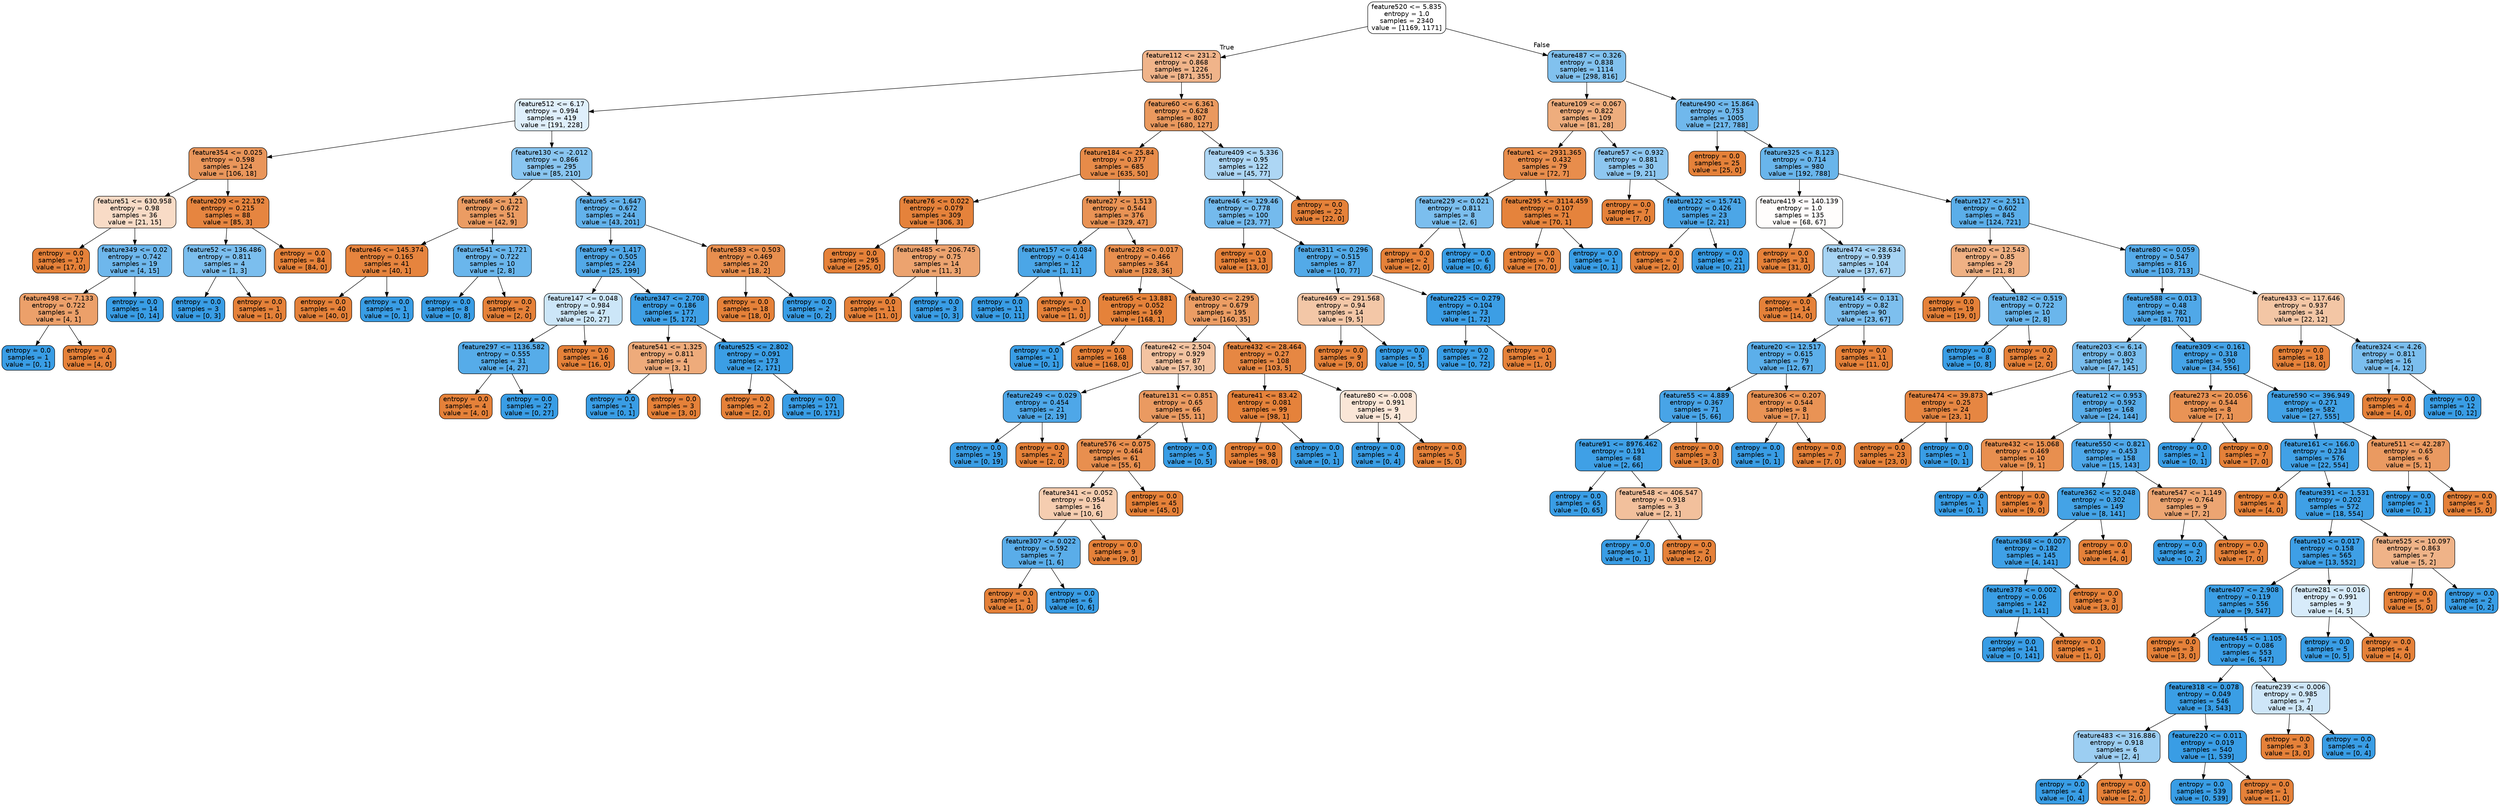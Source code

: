 digraph Tree {
node [shape=box, style="filled, rounded", color="black", fontname=helvetica] ;
edge [fontname=helvetica] ;
0 [label="feature520 <= 5.835\nentropy = 1.0\nsamples = 2340\nvalue = [1169, 1171]", fillcolor="#ffffff"] ;
1 [label="feature112 <= 231.2\nentropy = 0.868\nsamples = 1226\nvalue = [871, 355]", fillcolor="#f0b48a"] ;
0 -> 1 [labeldistance=2.5, labelangle=45, headlabel="True"] ;
2 [label="feature512 <= 6.17\nentropy = 0.994\nsamples = 419\nvalue = [191, 228]", fillcolor="#dfeffb"] ;
1 -> 2 ;
3 [label="feature354 <= 0.025\nentropy = 0.598\nsamples = 124\nvalue = [106, 18]", fillcolor="#e9965b"] ;
2 -> 3 ;
4 [label="feature51 <= 630.958\nentropy = 0.98\nsamples = 36\nvalue = [21, 15]", fillcolor="#f8dbc6"] ;
3 -> 4 ;
5 [label="entropy = 0.0\nsamples = 17\nvalue = [17, 0]", fillcolor="#e58139"] ;
4 -> 5 ;
6 [label="feature349 <= 0.02\nentropy = 0.742\nsamples = 19\nvalue = [4, 15]", fillcolor="#6eb7ec"] ;
4 -> 6 ;
7 [label="feature498 <= 7.133\nentropy = 0.722\nsamples = 5\nvalue = [4, 1]", fillcolor="#eca06a"] ;
6 -> 7 ;
8 [label="entropy = 0.0\nsamples = 1\nvalue = [0, 1]", fillcolor="#399de5"] ;
7 -> 8 ;
9 [label="entropy = 0.0\nsamples = 4\nvalue = [4, 0]", fillcolor="#e58139"] ;
7 -> 9 ;
10 [label="entropy = 0.0\nsamples = 14\nvalue = [0, 14]", fillcolor="#399de5"] ;
6 -> 10 ;
11 [label="feature209 <= 22.192\nentropy = 0.215\nsamples = 88\nvalue = [85, 3]", fillcolor="#e68540"] ;
3 -> 11 ;
12 [label="feature52 <= 136.486\nentropy = 0.811\nsamples = 4\nvalue = [1, 3]", fillcolor="#7bbeee"] ;
11 -> 12 ;
13 [label="entropy = 0.0\nsamples = 3\nvalue = [0, 3]", fillcolor="#399de5"] ;
12 -> 13 ;
14 [label="entropy = 0.0\nsamples = 1\nvalue = [1, 0]", fillcolor="#e58139"] ;
12 -> 14 ;
15 [label="entropy = 0.0\nsamples = 84\nvalue = [84, 0]", fillcolor="#e58139"] ;
11 -> 15 ;
16 [label="feature130 <= -2.012\nentropy = 0.866\nsamples = 295\nvalue = [85, 210]", fillcolor="#89c5f0"] ;
2 -> 16 ;
17 [label="feature68 <= 1.21\nentropy = 0.672\nsamples = 51\nvalue = [42, 9]", fillcolor="#eb9c63"] ;
16 -> 17 ;
18 [label="feature46 <= 145.374\nentropy = 0.165\nsamples = 41\nvalue = [40, 1]", fillcolor="#e6843e"] ;
17 -> 18 ;
19 [label="entropy = 0.0\nsamples = 40\nvalue = [40, 0]", fillcolor="#e58139"] ;
18 -> 19 ;
20 [label="entropy = 0.0\nsamples = 1\nvalue = [0, 1]", fillcolor="#399de5"] ;
18 -> 20 ;
21 [label="feature541 <= 1.721\nentropy = 0.722\nsamples = 10\nvalue = [2, 8]", fillcolor="#6ab6ec"] ;
17 -> 21 ;
22 [label="entropy = 0.0\nsamples = 8\nvalue = [0, 8]", fillcolor="#399de5"] ;
21 -> 22 ;
23 [label="entropy = 0.0\nsamples = 2\nvalue = [2, 0]", fillcolor="#e58139"] ;
21 -> 23 ;
24 [label="feature5 <= 1.647\nentropy = 0.672\nsamples = 244\nvalue = [43, 201]", fillcolor="#63b2eb"] ;
16 -> 24 ;
25 [label="feature9 <= 1.417\nentropy = 0.505\nsamples = 224\nvalue = [25, 199]", fillcolor="#52a9e8"] ;
24 -> 25 ;
26 [label="feature147 <= 0.048\nentropy = 0.984\nsamples = 47\nvalue = [20, 27]", fillcolor="#cce6f8"] ;
25 -> 26 ;
27 [label="feature297 <= 1136.582\nentropy = 0.555\nsamples = 31\nvalue = [4, 27]", fillcolor="#56ace9"] ;
26 -> 27 ;
28 [label="entropy = 0.0\nsamples = 4\nvalue = [4, 0]", fillcolor="#e58139"] ;
27 -> 28 ;
29 [label="entropy = 0.0\nsamples = 27\nvalue = [0, 27]", fillcolor="#399de5"] ;
27 -> 29 ;
30 [label="entropy = 0.0\nsamples = 16\nvalue = [16, 0]", fillcolor="#e58139"] ;
26 -> 30 ;
31 [label="feature347 <= 2.708\nentropy = 0.186\nsamples = 177\nvalue = [5, 172]", fillcolor="#3fa0e6"] ;
25 -> 31 ;
32 [label="feature541 <= 1.325\nentropy = 0.811\nsamples = 4\nvalue = [3, 1]", fillcolor="#eeab7b"] ;
31 -> 32 ;
33 [label="entropy = 0.0\nsamples = 1\nvalue = [0, 1]", fillcolor="#399de5"] ;
32 -> 33 ;
34 [label="entropy = 0.0\nsamples = 3\nvalue = [3, 0]", fillcolor="#e58139"] ;
32 -> 34 ;
35 [label="feature525 <= 2.802\nentropy = 0.091\nsamples = 173\nvalue = [2, 171]", fillcolor="#3b9ee5"] ;
31 -> 35 ;
36 [label="entropy = 0.0\nsamples = 2\nvalue = [2, 0]", fillcolor="#e58139"] ;
35 -> 36 ;
37 [label="entropy = 0.0\nsamples = 171\nvalue = [0, 171]", fillcolor="#399de5"] ;
35 -> 37 ;
38 [label="feature583 <= 0.503\nentropy = 0.469\nsamples = 20\nvalue = [18, 2]", fillcolor="#e88f4f"] ;
24 -> 38 ;
39 [label="entropy = 0.0\nsamples = 18\nvalue = [18, 0]", fillcolor="#e58139"] ;
38 -> 39 ;
40 [label="entropy = 0.0\nsamples = 2\nvalue = [0, 2]", fillcolor="#399de5"] ;
38 -> 40 ;
41 [label="feature60 <= 6.361\nentropy = 0.628\nsamples = 807\nvalue = [680, 127]", fillcolor="#ea995e"] ;
1 -> 41 ;
42 [label="feature184 <= 25.84\nentropy = 0.377\nsamples = 685\nvalue = [635, 50]", fillcolor="#e78b49"] ;
41 -> 42 ;
43 [label="feature76 <= 0.022\nentropy = 0.079\nsamples = 309\nvalue = [306, 3]", fillcolor="#e5823b"] ;
42 -> 43 ;
44 [label="entropy = 0.0\nsamples = 295\nvalue = [295, 0]", fillcolor="#e58139"] ;
43 -> 44 ;
45 [label="feature485 <= 206.745\nentropy = 0.75\nsamples = 14\nvalue = [11, 3]", fillcolor="#eca36f"] ;
43 -> 45 ;
46 [label="entropy = 0.0\nsamples = 11\nvalue = [11, 0]", fillcolor="#e58139"] ;
45 -> 46 ;
47 [label="entropy = 0.0\nsamples = 3\nvalue = [0, 3]", fillcolor="#399de5"] ;
45 -> 47 ;
48 [label="feature27 <= 1.513\nentropy = 0.544\nsamples = 376\nvalue = [329, 47]", fillcolor="#e99355"] ;
42 -> 48 ;
49 [label="feature157 <= 0.084\nentropy = 0.414\nsamples = 12\nvalue = [1, 11]", fillcolor="#4ba6e7"] ;
48 -> 49 ;
50 [label="entropy = 0.0\nsamples = 11\nvalue = [0, 11]", fillcolor="#399de5"] ;
49 -> 50 ;
51 [label="entropy = 0.0\nsamples = 1\nvalue = [1, 0]", fillcolor="#e58139"] ;
49 -> 51 ;
52 [label="feature228 <= 0.017\nentropy = 0.466\nsamples = 364\nvalue = [328, 36]", fillcolor="#e88f4f"] ;
48 -> 52 ;
53 [label="feature65 <= 13.881\nentropy = 0.052\nsamples = 169\nvalue = [168, 1]", fillcolor="#e5823a"] ;
52 -> 53 ;
54 [label="entropy = 0.0\nsamples = 1\nvalue = [0, 1]", fillcolor="#399de5"] ;
53 -> 54 ;
55 [label="entropy = 0.0\nsamples = 168\nvalue = [168, 0]", fillcolor="#e58139"] ;
53 -> 55 ;
56 [label="feature30 <= 2.295\nentropy = 0.679\nsamples = 195\nvalue = [160, 35]", fillcolor="#eb9d64"] ;
52 -> 56 ;
57 [label="feature42 <= 2.504\nentropy = 0.929\nsamples = 87\nvalue = [57, 30]", fillcolor="#f3c3a1"] ;
56 -> 57 ;
58 [label="feature249 <= 0.029\nentropy = 0.454\nsamples = 21\nvalue = [2, 19]", fillcolor="#4ea7e8"] ;
57 -> 58 ;
59 [label="entropy = 0.0\nsamples = 19\nvalue = [0, 19]", fillcolor="#399de5"] ;
58 -> 59 ;
60 [label="entropy = 0.0\nsamples = 2\nvalue = [2, 0]", fillcolor="#e58139"] ;
58 -> 60 ;
61 [label="feature131 <= 0.851\nentropy = 0.65\nsamples = 66\nvalue = [55, 11]", fillcolor="#ea9a61"] ;
57 -> 61 ;
62 [label="feature576 <= 0.075\nentropy = 0.464\nsamples = 61\nvalue = [55, 6]", fillcolor="#e88f4f"] ;
61 -> 62 ;
63 [label="feature341 <= 0.052\nentropy = 0.954\nsamples = 16\nvalue = [10, 6]", fillcolor="#f5cdb0"] ;
62 -> 63 ;
64 [label="feature307 <= 0.022\nentropy = 0.592\nsamples = 7\nvalue = [1, 6]", fillcolor="#5aade9"] ;
63 -> 64 ;
65 [label="entropy = 0.0\nsamples = 1\nvalue = [1, 0]", fillcolor="#e58139"] ;
64 -> 65 ;
66 [label="entropy = 0.0\nsamples = 6\nvalue = [0, 6]", fillcolor="#399de5"] ;
64 -> 66 ;
67 [label="entropy = 0.0\nsamples = 9\nvalue = [9, 0]", fillcolor="#e58139"] ;
63 -> 67 ;
68 [label="entropy = 0.0\nsamples = 45\nvalue = [45, 0]", fillcolor="#e58139"] ;
62 -> 68 ;
69 [label="entropy = 0.0\nsamples = 5\nvalue = [0, 5]", fillcolor="#399de5"] ;
61 -> 69 ;
70 [label="feature432 <= 28.464\nentropy = 0.27\nsamples = 108\nvalue = [103, 5]", fillcolor="#e68743"] ;
56 -> 70 ;
71 [label="feature41 <= 83.42\nentropy = 0.081\nsamples = 99\nvalue = [98, 1]", fillcolor="#e5823b"] ;
70 -> 71 ;
72 [label="entropy = 0.0\nsamples = 98\nvalue = [98, 0]", fillcolor="#e58139"] ;
71 -> 72 ;
73 [label="entropy = 0.0\nsamples = 1\nvalue = [0, 1]", fillcolor="#399de5"] ;
71 -> 73 ;
74 [label="feature80 <= -0.008\nentropy = 0.991\nsamples = 9\nvalue = [5, 4]", fillcolor="#fae6d7"] ;
70 -> 74 ;
75 [label="entropy = 0.0\nsamples = 4\nvalue = [0, 4]", fillcolor="#399de5"] ;
74 -> 75 ;
76 [label="entropy = 0.0\nsamples = 5\nvalue = [5, 0]", fillcolor="#e58139"] ;
74 -> 76 ;
77 [label="feature409 <= 5.336\nentropy = 0.95\nsamples = 122\nvalue = [45, 77]", fillcolor="#add6f4"] ;
41 -> 77 ;
78 [label="feature46 <= 129.46\nentropy = 0.778\nsamples = 100\nvalue = [23, 77]", fillcolor="#74baed"] ;
77 -> 78 ;
79 [label="entropy = 0.0\nsamples = 13\nvalue = [13, 0]", fillcolor="#e58139"] ;
78 -> 79 ;
80 [label="feature311 <= 0.296\nentropy = 0.515\nsamples = 87\nvalue = [10, 77]", fillcolor="#53aae8"] ;
78 -> 80 ;
81 [label="feature469 <= 291.568\nentropy = 0.94\nsamples = 14\nvalue = [9, 5]", fillcolor="#f3c7a7"] ;
80 -> 81 ;
82 [label="entropy = 0.0\nsamples = 9\nvalue = [9, 0]", fillcolor="#e58139"] ;
81 -> 82 ;
83 [label="entropy = 0.0\nsamples = 5\nvalue = [0, 5]", fillcolor="#399de5"] ;
81 -> 83 ;
84 [label="feature225 <= 0.279\nentropy = 0.104\nsamples = 73\nvalue = [1, 72]", fillcolor="#3c9ee5"] ;
80 -> 84 ;
85 [label="entropy = 0.0\nsamples = 72\nvalue = [0, 72]", fillcolor="#399de5"] ;
84 -> 85 ;
86 [label="entropy = 0.0\nsamples = 1\nvalue = [1, 0]", fillcolor="#e58139"] ;
84 -> 86 ;
87 [label="entropy = 0.0\nsamples = 22\nvalue = [22, 0]", fillcolor="#e58139"] ;
77 -> 87 ;
88 [label="feature487 <= 0.326\nentropy = 0.838\nsamples = 1114\nvalue = [298, 816]", fillcolor="#81c1ee"] ;
0 -> 88 [labeldistance=2.5, labelangle=-45, headlabel="False"] ;
89 [label="feature109 <= 0.067\nentropy = 0.822\nsamples = 109\nvalue = [81, 28]", fillcolor="#eead7d"] ;
88 -> 89 ;
90 [label="feature1 <= 2931.365\nentropy = 0.432\nsamples = 79\nvalue = [72, 7]", fillcolor="#e88d4c"] ;
89 -> 90 ;
91 [label="feature229 <= 0.021\nentropy = 0.811\nsamples = 8\nvalue = [2, 6]", fillcolor="#7bbeee"] ;
90 -> 91 ;
92 [label="entropy = 0.0\nsamples = 2\nvalue = [2, 0]", fillcolor="#e58139"] ;
91 -> 92 ;
93 [label="entropy = 0.0\nsamples = 6\nvalue = [0, 6]", fillcolor="#399de5"] ;
91 -> 93 ;
94 [label="feature295 <= 3114.459\nentropy = 0.107\nsamples = 71\nvalue = [70, 1]", fillcolor="#e5833c"] ;
90 -> 94 ;
95 [label="entropy = 0.0\nsamples = 70\nvalue = [70, 0]", fillcolor="#e58139"] ;
94 -> 95 ;
96 [label="entropy = 0.0\nsamples = 1\nvalue = [0, 1]", fillcolor="#399de5"] ;
94 -> 96 ;
97 [label="feature57 <= 0.932\nentropy = 0.881\nsamples = 30\nvalue = [9, 21]", fillcolor="#8ec7f0"] ;
89 -> 97 ;
98 [label="entropy = 0.0\nsamples = 7\nvalue = [7, 0]", fillcolor="#e58139"] ;
97 -> 98 ;
99 [label="feature122 <= 15.741\nentropy = 0.426\nsamples = 23\nvalue = [2, 21]", fillcolor="#4ca6e7"] ;
97 -> 99 ;
100 [label="entropy = 0.0\nsamples = 2\nvalue = [2, 0]", fillcolor="#e58139"] ;
99 -> 100 ;
101 [label="entropy = 0.0\nsamples = 21\nvalue = [0, 21]", fillcolor="#399de5"] ;
99 -> 101 ;
102 [label="feature490 <= 15.864\nentropy = 0.753\nsamples = 1005\nvalue = [217, 788]", fillcolor="#70b8ec"] ;
88 -> 102 ;
103 [label="entropy = 0.0\nsamples = 25\nvalue = [25, 0]", fillcolor="#e58139"] ;
102 -> 103 ;
104 [label="feature325 <= 8.123\nentropy = 0.714\nsamples = 980\nvalue = [192, 788]", fillcolor="#69b5eb"] ;
102 -> 104 ;
105 [label="feature419 <= 140.139\nentropy = 1.0\nsamples = 135\nvalue = [68, 67]", fillcolor="#fffdfc"] ;
104 -> 105 ;
106 [label="entropy = 0.0\nsamples = 31\nvalue = [31, 0]", fillcolor="#e58139"] ;
105 -> 106 ;
107 [label="feature474 <= 28.634\nentropy = 0.939\nsamples = 104\nvalue = [37, 67]", fillcolor="#a6d3f3"] ;
105 -> 107 ;
108 [label="entropy = 0.0\nsamples = 14\nvalue = [14, 0]", fillcolor="#e58139"] ;
107 -> 108 ;
109 [label="feature145 <= 0.131\nentropy = 0.82\nsamples = 90\nvalue = [23, 67]", fillcolor="#7dbfee"] ;
107 -> 109 ;
110 [label="feature20 <= 12.517\nentropy = 0.615\nsamples = 79\nvalue = [12, 67]", fillcolor="#5cafea"] ;
109 -> 110 ;
111 [label="feature55 <= 4.889\nentropy = 0.367\nsamples = 71\nvalue = [5, 66]", fillcolor="#48a4e7"] ;
110 -> 111 ;
112 [label="feature91 <= 8976.462\nentropy = 0.191\nsamples = 68\nvalue = [2, 66]", fillcolor="#3fa0e6"] ;
111 -> 112 ;
113 [label="entropy = 0.0\nsamples = 65\nvalue = [0, 65]", fillcolor="#399de5"] ;
112 -> 113 ;
114 [label="feature548 <= 406.547\nentropy = 0.918\nsamples = 3\nvalue = [2, 1]", fillcolor="#f2c09c"] ;
112 -> 114 ;
115 [label="entropy = 0.0\nsamples = 1\nvalue = [0, 1]", fillcolor="#399de5"] ;
114 -> 115 ;
116 [label="entropy = 0.0\nsamples = 2\nvalue = [2, 0]", fillcolor="#e58139"] ;
114 -> 116 ;
117 [label="entropy = 0.0\nsamples = 3\nvalue = [3, 0]", fillcolor="#e58139"] ;
111 -> 117 ;
118 [label="feature306 <= 0.207\nentropy = 0.544\nsamples = 8\nvalue = [7, 1]", fillcolor="#e99355"] ;
110 -> 118 ;
119 [label="entropy = 0.0\nsamples = 1\nvalue = [0, 1]", fillcolor="#399de5"] ;
118 -> 119 ;
120 [label="entropy = 0.0\nsamples = 7\nvalue = [7, 0]", fillcolor="#e58139"] ;
118 -> 120 ;
121 [label="entropy = 0.0\nsamples = 11\nvalue = [11, 0]", fillcolor="#e58139"] ;
109 -> 121 ;
122 [label="feature127 <= 2.511\nentropy = 0.602\nsamples = 845\nvalue = [124, 721]", fillcolor="#5baee9"] ;
104 -> 122 ;
123 [label="feature20 <= 12.543\nentropy = 0.85\nsamples = 29\nvalue = [21, 8]", fillcolor="#efb184"] ;
122 -> 123 ;
124 [label="entropy = 0.0\nsamples = 19\nvalue = [19, 0]", fillcolor="#e58139"] ;
123 -> 124 ;
125 [label="feature182 <= 0.519\nentropy = 0.722\nsamples = 10\nvalue = [2, 8]", fillcolor="#6ab6ec"] ;
123 -> 125 ;
126 [label="entropy = 0.0\nsamples = 8\nvalue = [0, 8]", fillcolor="#399de5"] ;
125 -> 126 ;
127 [label="entropy = 0.0\nsamples = 2\nvalue = [2, 0]", fillcolor="#e58139"] ;
125 -> 127 ;
128 [label="feature80 <= 0.059\nentropy = 0.547\nsamples = 816\nvalue = [103, 713]", fillcolor="#56abe9"] ;
122 -> 128 ;
129 [label="feature588 <= 0.013\nentropy = 0.48\nsamples = 782\nvalue = [81, 701]", fillcolor="#50a8e8"] ;
128 -> 129 ;
130 [label="feature203 <= 6.14\nentropy = 0.803\nsamples = 192\nvalue = [47, 145]", fillcolor="#79bded"] ;
129 -> 130 ;
131 [label="feature474 <= 39.873\nentropy = 0.25\nsamples = 24\nvalue = [23, 1]", fillcolor="#e68642"] ;
130 -> 131 ;
132 [label="entropy = 0.0\nsamples = 23\nvalue = [23, 0]", fillcolor="#e58139"] ;
131 -> 132 ;
133 [label="entropy = 0.0\nsamples = 1\nvalue = [0, 1]", fillcolor="#399de5"] ;
131 -> 133 ;
134 [label="feature12 <= 0.953\nentropy = 0.592\nsamples = 168\nvalue = [24, 144]", fillcolor="#5aade9"] ;
130 -> 134 ;
135 [label="feature432 <= 15.068\nentropy = 0.469\nsamples = 10\nvalue = [9, 1]", fillcolor="#e88f4f"] ;
134 -> 135 ;
136 [label="entropy = 0.0\nsamples = 1\nvalue = [0, 1]", fillcolor="#399de5"] ;
135 -> 136 ;
137 [label="entropy = 0.0\nsamples = 9\nvalue = [9, 0]", fillcolor="#e58139"] ;
135 -> 137 ;
138 [label="feature550 <= 0.821\nentropy = 0.453\nsamples = 158\nvalue = [15, 143]", fillcolor="#4ea7e8"] ;
134 -> 138 ;
139 [label="feature362 <= 52.048\nentropy = 0.302\nsamples = 149\nvalue = [8, 141]", fillcolor="#44a3e6"] ;
138 -> 139 ;
140 [label="feature368 <= 0.007\nentropy = 0.182\nsamples = 145\nvalue = [4, 141]", fillcolor="#3fa0e6"] ;
139 -> 140 ;
141 [label="feature378 <= 0.002\nentropy = 0.06\nsamples = 142\nvalue = [1, 141]", fillcolor="#3a9ee5"] ;
140 -> 141 ;
142 [label="entropy = 0.0\nsamples = 141\nvalue = [0, 141]", fillcolor="#399de5"] ;
141 -> 142 ;
143 [label="entropy = 0.0\nsamples = 1\nvalue = [1, 0]", fillcolor="#e58139"] ;
141 -> 143 ;
144 [label="entropy = 0.0\nsamples = 3\nvalue = [3, 0]", fillcolor="#e58139"] ;
140 -> 144 ;
145 [label="entropy = 0.0\nsamples = 4\nvalue = [4, 0]", fillcolor="#e58139"] ;
139 -> 145 ;
146 [label="feature547 <= 1.149\nentropy = 0.764\nsamples = 9\nvalue = [7, 2]", fillcolor="#eca572"] ;
138 -> 146 ;
147 [label="entropy = 0.0\nsamples = 2\nvalue = [0, 2]", fillcolor="#399de5"] ;
146 -> 147 ;
148 [label="entropy = 0.0\nsamples = 7\nvalue = [7, 0]", fillcolor="#e58139"] ;
146 -> 148 ;
149 [label="feature309 <= 0.161\nentropy = 0.318\nsamples = 590\nvalue = [34, 556]", fillcolor="#45a3e7"] ;
129 -> 149 ;
150 [label="feature273 <= 20.056\nentropy = 0.544\nsamples = 8\nvalue = [7, 1]", fillcolor="#e99355"] ;
149 -> 150 ;
151 [label="entropy = 0.0\nsamples = 1\nvalue = [0, 1]", fillcolor="#399de5"] ;
150 -> 151 ;
152 [label="entropy = 0.0\nsamples = 7\nvalue = [7, 0]", fillcolor="#e58139"] ;
150 -> 152 ;
153 [label="feature590 <= 396.949\nentropy = 0.271\nsamples = 582\nvalue = [27, 555]", fillcolor="#43a2e6"] ;
149 -> 153 ;
154 [label="feature161 <= 166.0\nentropy = 0.234\nsamples = 576\nvalue = [22, 554]", fillcolor="#41a1e6"] ;
153 -> 154 ;
155 [label="entropy = 0.0\nsamples = 4\nvalue = [4, 0]", fillcolor="#e58139"] ;
154 -> 155 ;
156 [label="feature391 <= 1.531\nentropy = 0.202\nsamples = 572\nvalue = [18, 554]", fillcolor="#3fa0e6"] ;
154 -> 156 ;
157 [label="feature10 <= 0.017\nentropy = 0.158\nsamples = 565\nvalue = [13, 552]", fillcolor="#3e9fe6"] ;
156 -> 157 ;
158 [label="feature407 <= 2.908\nentropy = 0.119\nsamples = 556\nvalue = [9, 547]", fillcolor="#3c9fe5"] ;
157 -> 158 ;
159 [label="entropy = 0.0\nsamples = 3\nvalue = [3, 0]", fillcolor="#e58139"] ;
158 -> 159 ;
160 [label="feature445 <= 1.105\nentropy = 0.086\nsamples = 553\nvalue = [6, 547]", fillcolor="#3b9ee5"] ;
158 -> 160 ;
161 [label="feature318 <= 0.078\nentropy = 0.049\nsamples = 546\nvalue = [3, 543]", fillcolor="#3a9ee5"] ;
160 -> 161 ;
162 [label="feature483 <= 316.886\nentropy = 0.918\nsamples = 6\nvalue = [2, 4]", fillcolor="#9ccef2"] ;
161 -> 162 ;
163 [label="entropy = 0.0\nsamples = 4\nvalue = [0, 4]", fillcolor="#399de5"] ;
162 -> 163 ;
164 [label="entropy = 0.0\nsamples = 2\nvalue = [2, 0]", fillcolor="#e58139"] ;
162 -> 164 ;
165 [label="feature220 <= 0.011\nentropy = 0.019\nsamples = 540\nvalue = [1, 539]", fillcolor="#399de5"] ;
161 -> 165 ;
166 [label="entropy = 0.0\nsamples = 539\nvalue = [0, 539]", fillcolor="#399de5"] ;
165 -> 166 ;
167 [label="entropy = 0.0\nsamples = 1\nvalue = [1, 0]", fillcolor="#e58139"] ;
165 -> 167 ;
168 [label="feature239 <= 0.006\nentropy = 0.985\nsamples = 7\nvalue = [3, 4]", fillcolor="#cee6f8"] ;
160 -> 168 ;
169 [label="entropy = 0.0\nsamples = 3\nvalue = [3, 0]", fillcolor="#e58139"] ;
168 -> 169 ;
170 [label="entropy = 0.0\nsamples = 4\nvalue = [0, 4]", fillcolor="#399de5"] ;
168 -> 170 ;
171 [label="feature281 <= 0.016\nentropy = 0.991\nsamples = 9\nvalue = [4, 5]", fillcolor="#d7ebfa"] ;
157 -> 171 ;
172 [label="entropy = 0.0\nsamples = 5\nvalue = [0, 5]", fillcolor="#399de5"] ;
171 -> 172 ;
173 [label="entropy = 0.0\nsamples = 4\nvalue = [4, 0]", fillcolor="#e58139"] ;
171 -> 173 ;
174 [label="feature525 <= 10.097\nentropy = 0.863\nsamples = 7\nvalue = [5, 2]", fillcolor="#efb388"] ;
156 -> 174 ;
175 [label="entropy = 0.0\nsamples = 5\nvalue = [5, 0]", fillcolor="#e58139"] ;
174 -> 175 ;
176 [label="entropy = 0.0\nsamples = 2\nvalue = [0, 2]", fillcolor="#399de5"] ;
174 -> 176 ;
177 [label="feature511 <= 42.287\nentropy = 0.65\nsamples = 6\nvalue = [5, 1]", fillcolor="#ea9a61"] ;
153 -> 177 ;
178 [label="entropy = 0.0\nsamples = 1\nvalue = [0, 1]", fillcolor="#399de5"] ;
177 -> 178 ;
179 [label="entropy = 0.0\nsamples = 5\nvalue = [5, 0]", fillcolor="#e58139"] ;
177 -> 179 ;
180 [label="feature433 <= 117.646\nentropy = 0.937\nsamples = 34\nvalue = [22, 12]", fillcolor="#f3c6a5"] ;
128 -> 180 ;
181 [label="entropy = 0.0\nsamples = 18\nvalue = [18, 0]", fillcolor="#e58139"] ;
180 -> 181 ;
182 [label="feature324 <= 4.26\nentropy = 0.811\nsamples = 16\nvalue = [4, 12]", fillcolor="#7bbeee"] ;
180 -> 182 ;
183 [label="entropy = 0.0\nsamples = 4\nvalue = [4, 0]", fillcolor="#e58139"] ;
182 -> 183 ;
184 [label="entropy = 0.0\nsamples = 12\nvalue = [0, 12]", fillcolor="#399de5"] ;
182 -> 184 ;
}